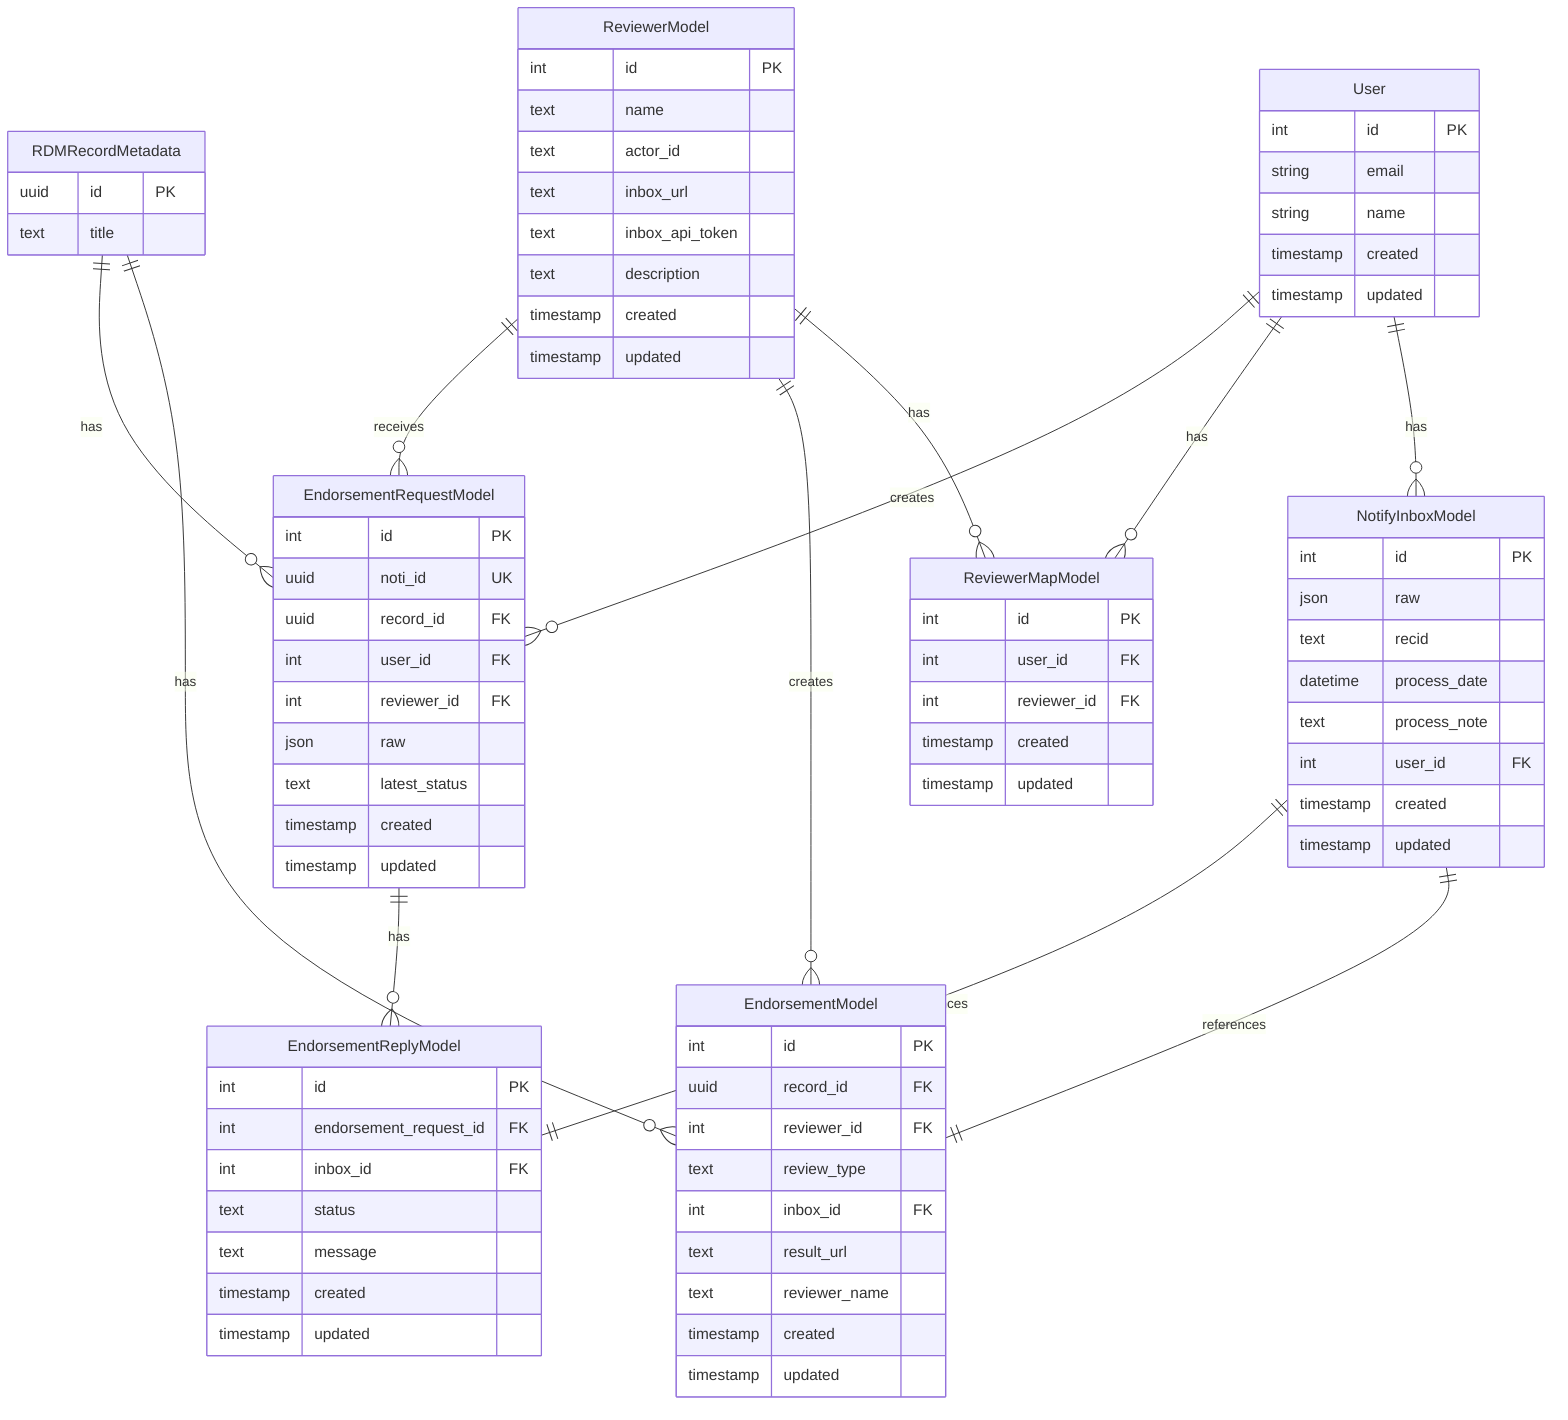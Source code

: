 %% sources of file: invenio_notify/records/models.py

erDiagram
    User ||--o{ NotifyInboxModel : has
    User ||--o{ ReviewerMapModel : has
    User ||--o{ EndorsementRequestModel : creates
    
    ReviewerModel ||--o{ ReviewerMapModel : has
    ReviewerModel ||--o{ EndorsementModel : creates
    ReviewerModel ||--o{ EndorsementRequestModel : receives
    
    RDMRecordMetadata ||--o{ EndorsementModel : has
    RDMRecordMetadata ||--o{ EndorsementRequestModel : has
    
    NotifyInboxModel ||--|| EndorsementModel : references
    NotifyInboxModel ||--|| EndorsementReplyModel : references
    
    EndorsementRequestModel ||--o{ EndorsementReplyModel : has
    
    User {
        int id PK
        string email
        string name
        timestamp created
        timestamp updated
    }
    
    NotifyInboxModel {
        int id PK
        json raw
        text recid
        datetime process_date
        text process_note
        int user_id FK
        timestamp created
        timestamp updated
    }
    
    ReviewerMapModel {
        int id PK
        int user_id FK
        int reviewer_id FK
        timestamp created
        timestamp updated
    }
    
    ReviewerModel {
        int id PK
        text name
        text actor_id
        text inbox_url
        text inbox_api_token
        text description
        timestamp created
        timestamp updated
    }
    
    EndorsementModel {
        int id PK
        uuid record_id FK
        int reviewer_id FK
        text review_type
        int inbox_id FK
        text result_url
        text reviewer_name
        timestamp created
        timestamp updated
    }
    
    EndorsementRequestModel {
        int id PK
        uuid noti_id UK
        uuid record_id FK
        int user_id FK
        int reviewer_id FK
        json raw
        text latest_status
        timestamp created
        timestamp updated
    }
    
    EndorsementReplyModel {
        int id PK
        int endorsement_request_id FK
        int inbox_id FK
        text status
        text message
        timestamp created
        timestamp updated
    }
    
    RDMRecordMetadata {
        uuid id PK
        text title
    }
